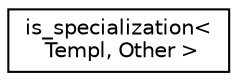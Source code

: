 digraph "Graphical Class Hierarchy"
{
  edge [fontname="Helvetica",fontsize="10",labelfontname="Helvetica",labelfontsize="10"];
  node [fontname="Helvetica",fontsize="10",shape=record];
  rankdir="LR";
  Node0 [label="is_specialization\<\l Templ, Other \>",height=0.2,width=0.4,color="black", fillcolor="white", style="filled",URL="$structis__specialization.html"];
}

